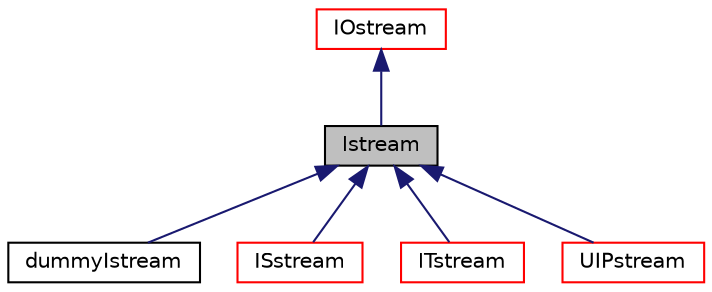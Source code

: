digraph "Istream"
{
  bgcolor="transparent";
  edge [fontname="Helvetica",fontsize="10",labelfontname="Helvetica",labelfontsize="10"];
  node [fontname="Helvetica",fontsize="10",shape=record];
  Node1 [label="Istream",height=0.2,width=0.4,color="black", fillcolor="grey75", style="filled" fontcolor="black"];
  Node2 -> Node1 [dir="back",color="midnightblue",fontsize="10",style="solid",fontname="Helvetica"];
  Node2 [label="IOstream",height=0.2,width=0.4,color="red",URL="$classFoam_1_1IOstream.html",tooltip="An IOstream is an abstract base class for all input/output systems; be they streams, files, token lists etc. "];
  Node1 -> Node3 [dir="back",color="midnightblue",fontsize="10",style="solid",fontname="Helvetica"];
  Node3 [label="dummyIstream",height=0.2,width=0.4,color="black",URL="$classFoam_1_1dummyIstream.html",tooltip="Dummy stream for input. Aborts at any attempt to read from it. "];
  Node1 -> Node4 [dir="back",color="midnightblue",fontsize="10",style="solid",fontname="Helvetica"];
  Node4 [label="ISstream",height=0.2,width=0.4,color="red",URL="$classFoam_1_1ISstream.html",tooltip="Generic input stream using standard (STL) streams. "];
  Node1 -> Node5 [dir="back",color="midnightblue",fontsize="10",style="solid",fontname="Helvetica"];
  Node5 [label="ITstream",height=0.2,width=0.4,color="red",URL="$classFoam_1_1ITstream.html",tooltip="An input stream of tokens. "];
  Node1 -> Node6 [dir="back",color="midnightblue",fontsize="10",style="solid",fontname="Helvetica"];
  Node6 [label="UIPstream",height=0.2,width=0.4,color="red",URL="$classFoam_1_1UIPstream.html",tooltip="Input inter-processor communications stream operating on external buffer. "];
}
